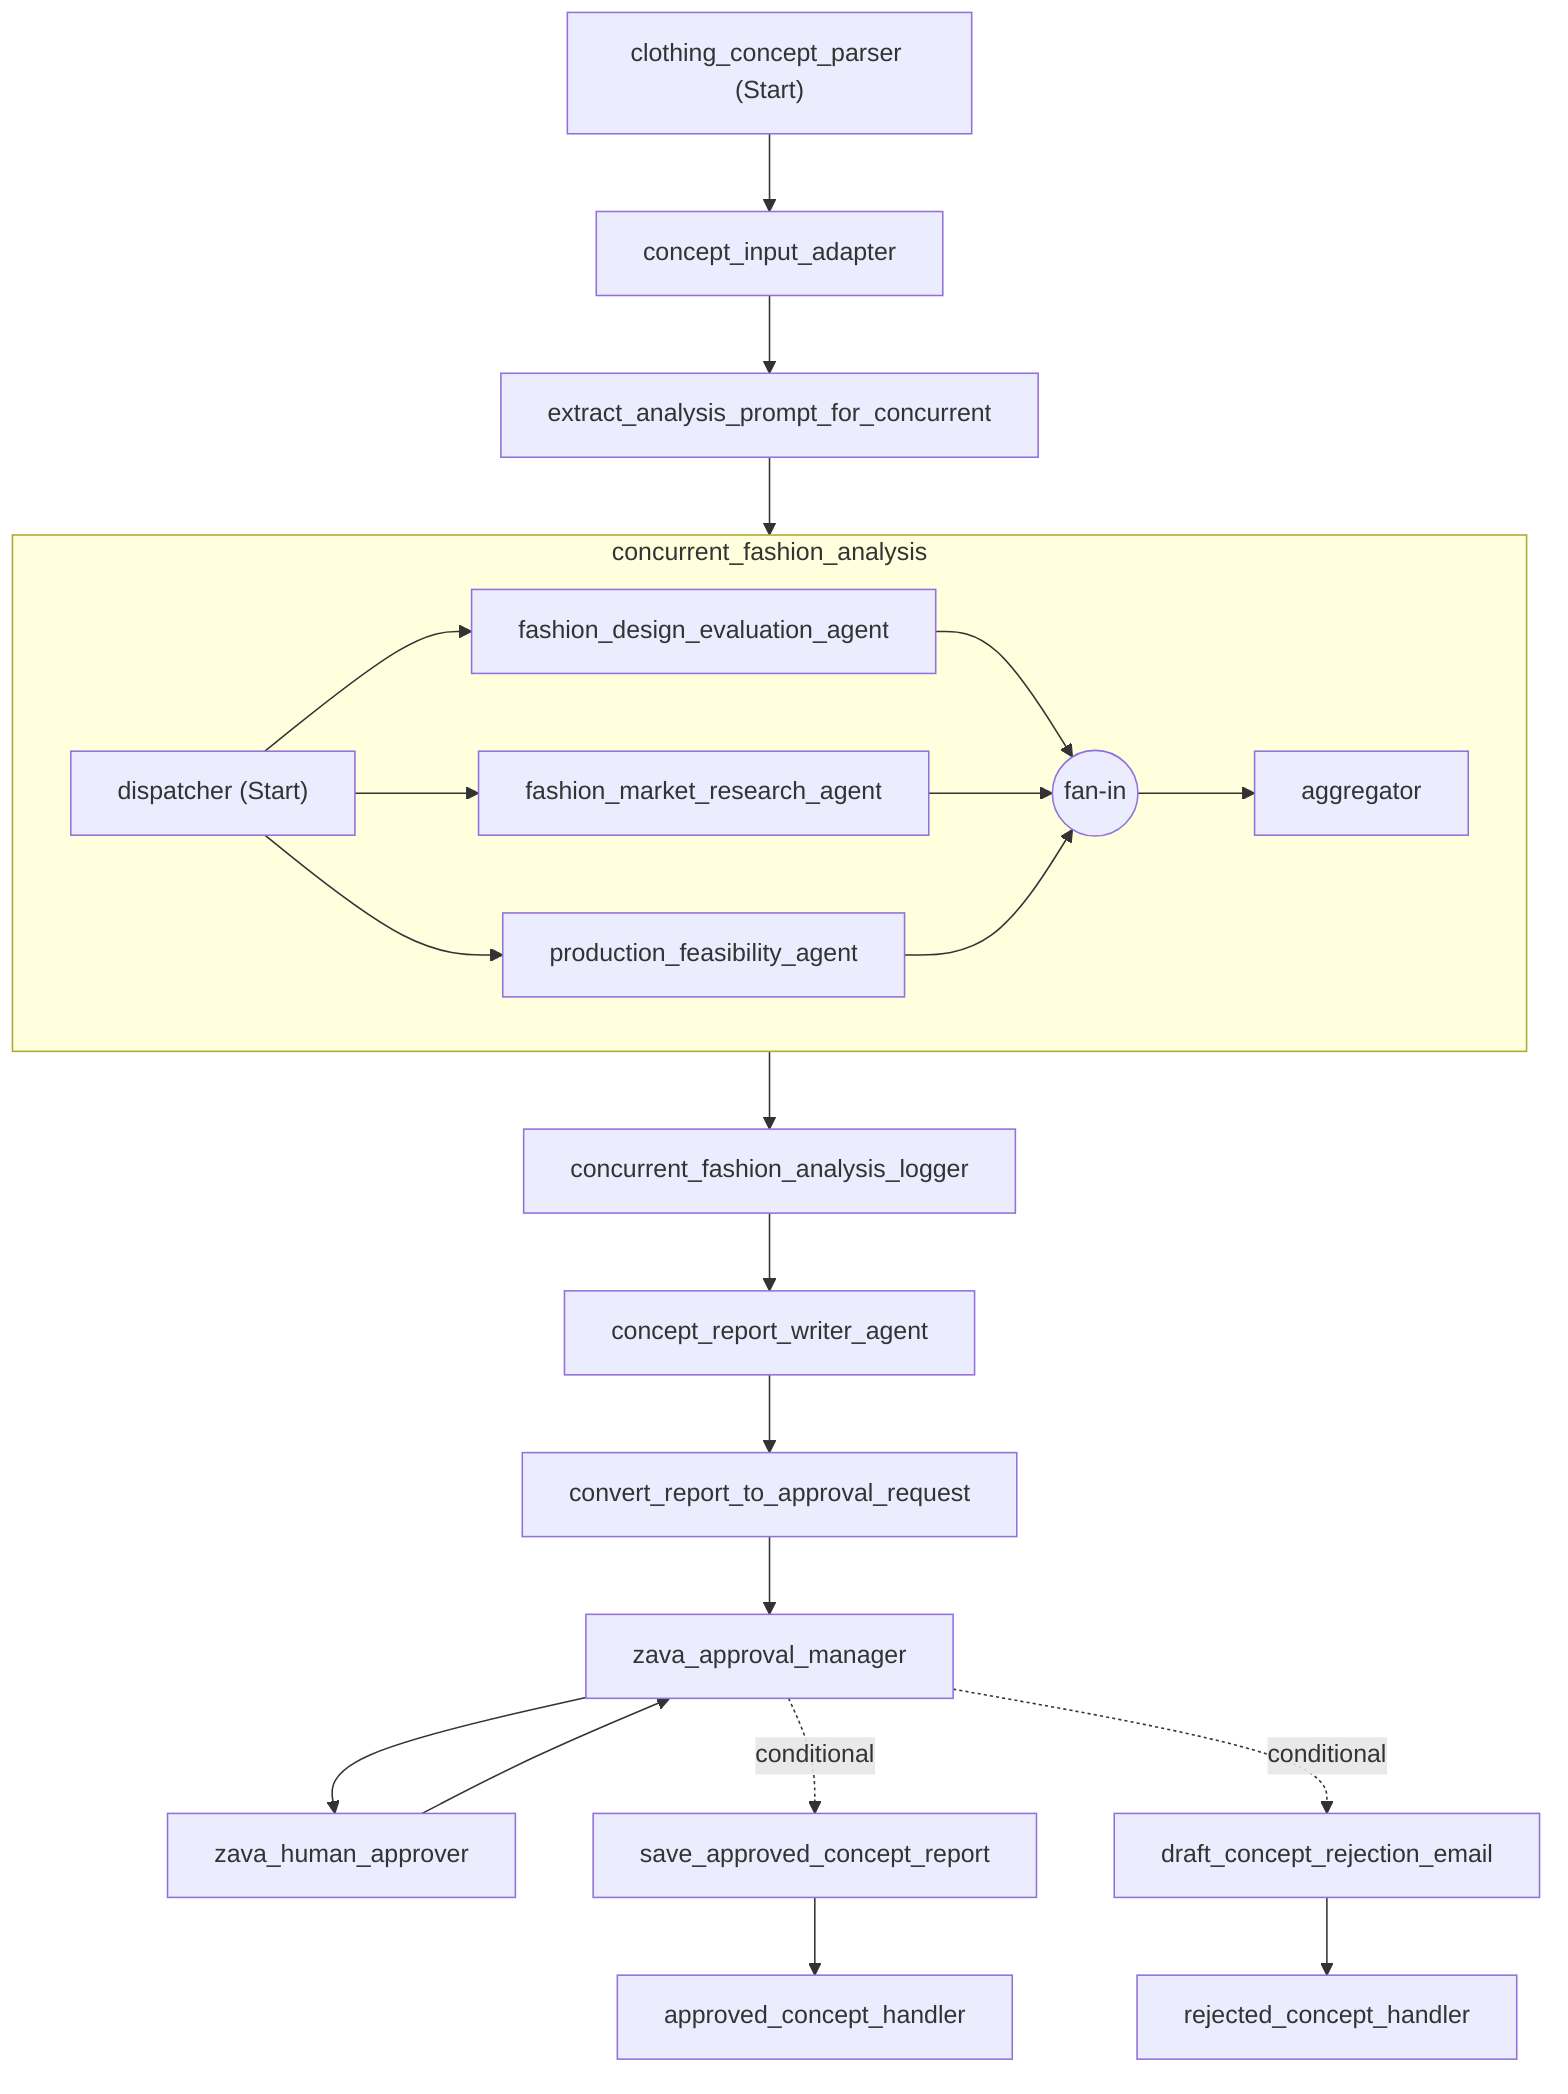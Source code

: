flowchart TD
  clothing_concept_parser["clothing_concept_parser (Start)"];
  concept_input_adapter["concept_input_adapter"];
  extract_analysis_prompt_for_concurrent["extract_analysis_prompt_for_concurrent"];
  concurrent_fashion_analysis["concurrent_fashion_analysis"];
  concurrent_fashion_analysis_logger["concurrent_fashion_analysis_logger"];
  concept_report_writer_agent["concept_report_writer_agent"];
  convert_report_to_approval_request["convert_report_to_approval_request"];
  zava_approval_manager["zava_approval_manager"];
  zava_human_approver["zava_human_approver"];
  save_approved_concept_report["save_approved_concept_report"];
  draft_concept_rejection_email["draft_concept_rejection_email"];
  approved_concept_handler["approved_concept_handler"];
  rejected_concept_handler["rejected_concept_handler"];
  clothing_concept_parser --> concept_input_adapter;
  concept_input_adapter --> extract_analysis_prompt_for_concurrent;
  extract_analysis_prompt_for_concurrent --> concurrent_fashion_analysis;
  concurrent_fashion_analysis --> concurrent_fashion_analysis_logger;
  concurrent_fashion_analysis_logger --> concept_report_writer_agent;
  concept_report_writer_agent --> convert_report_to_approval_request;
  convert_report_to_approval_request --> zava_approval_manager;
  zava_approval_manager --> zava_human_approver;
  zava_human_approver --> zava_approval_manager;
  zava_approval_manager -. conditional .-> save_approved_concept_report;
  zava_approval_manager -. conditional .-> draft_concept_rejection_email;
  save_approved_concept_report --> approved_concept_handler;
  draft_concept_rejection_email --> rejected_concept_handler;
  subgraph concurrent_fashion_analysis
    concurrent_fashion_analysis__dispatcher["dispatcher (Start)"];
    concurrent_fashion_analysis__fashion_market_research_agent["fashion_market_research_agent"];
    concurrent_fashion_analysis__fashion_design_evaluation_agent["fashion_design_evaluation_agent"];
    concurrent_fashion_analysis__production_feasibility_agent["production_feasibility_agent"];
    concurrent_fashion_analysis__aggregator["aggregator"];
    fan_in__concurrent_fashion_analysis__aggregator__b1158146((fan-in))
    concurrent_fashion_analysis__fashion_design_evaluation_agent --> fan_in__concurrent_fashion_analysis__aggregator__b1158146;
    concurrent_fashion_analysis__fashion_market_research_agent --> fan_in__concurrent_fashion_analysis__aggregator__b1158146;
    concurrent_fashion_analysis__production_feasibility_agent --> fan_in__concurrent_fashion_analysis__aggregator__b1158146;
    fan_in__concurrent_fashion_analysis__aggregator__b1158146 --> concurrent_fashion_analysis__aggregator;
    concurrent_fashion_analysis__dispatcher --> concurrent_fashion_analysis__fashion_market_research_agent;
    concurrent_fashion_analysis__dispatcher --> concurrent_fashion_analysis__fashion_design_evaluation_agent;
    concurrent_fashion_analysis__dispatcher --> concurrent_fashion_analysis__production_feasibility_agent;
  end